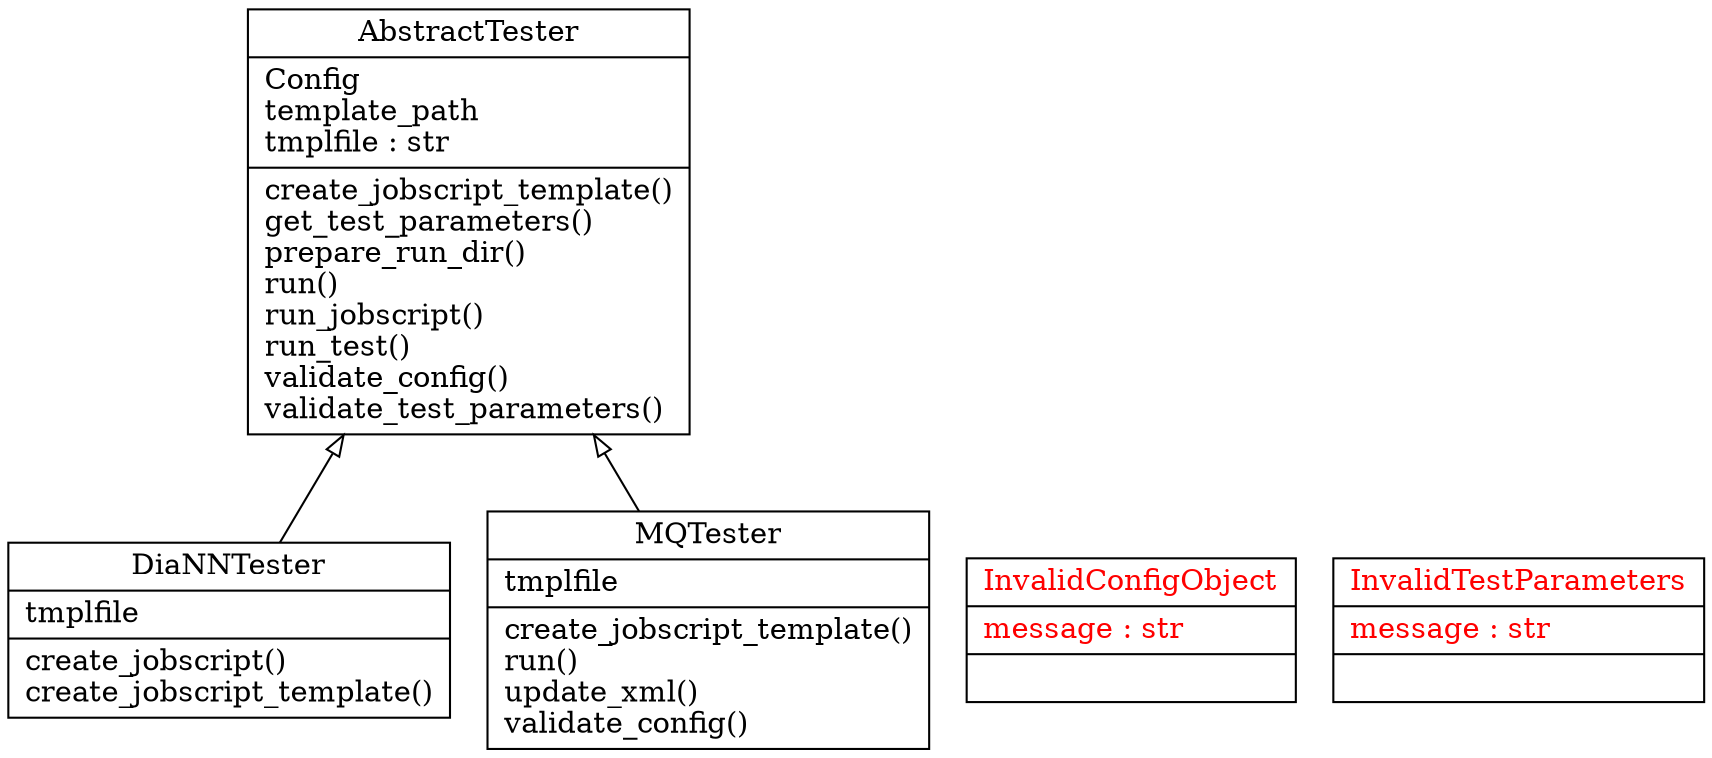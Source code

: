 digraph "classes" {
charset="utf-8"
rankdir=BT
"0" [label="{AbstractTester|Config\ltemplate_path\ltmplfile : str\l|create_jobscript_template()\lget_test_parameters()\lprepare_run_dir()\lrun()\lrun_jobscript()\lrun_test()\lvalidate_config()\lvalidate_test_parameters()\l}", shape="record"];
"1" [label="{DiaNNTester|tmplfile\l|create_jobscript()\lcreate_jobscript_template()\l}", shape="record"];
"2" [fontcolor="red", label="{InvalidConfigObject|message : str\l|}", shape="record"];
"3" [fontcolor="red", label="{InvalidTestParameters|message : str\l|}", shape="record"];
"4" [label="{MQTester|tmplfile\l|create_jobscript_template()\lrun()\lupdate_xml()\lvalidate_config()\l}", shape="record"];
"1" -> "0" [arrowhead="empty", arrowtail="none"];
"4" -> "0" [arrowhead="empty", arrowtail="none"];
}
